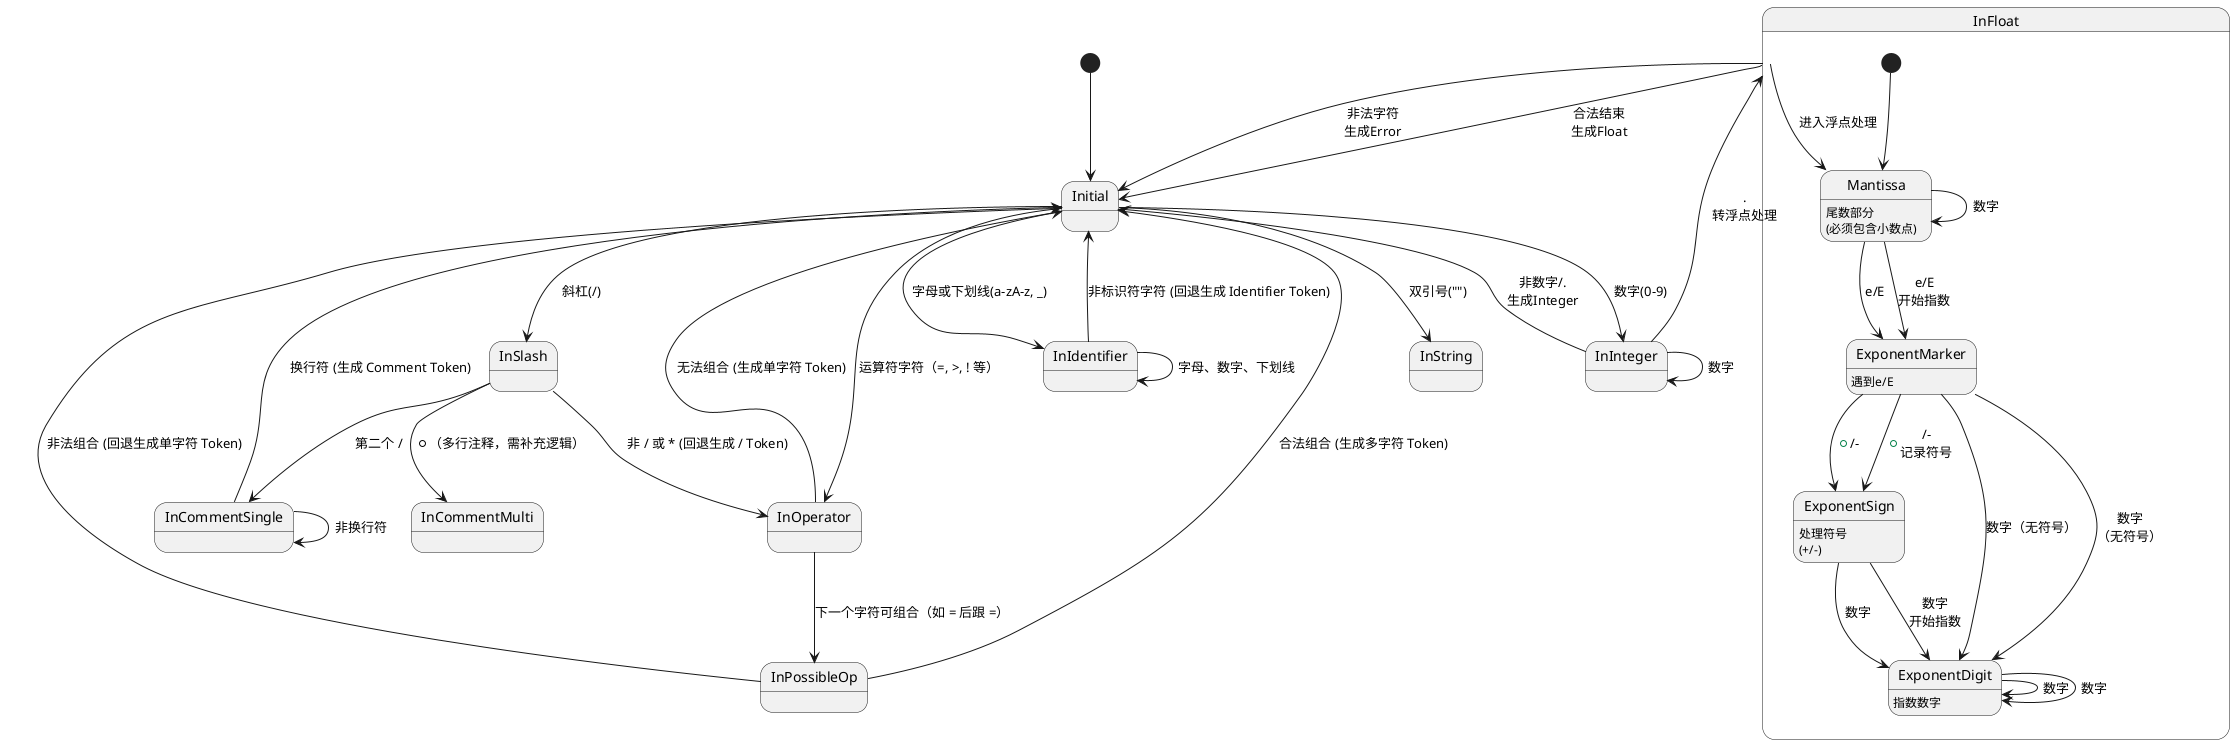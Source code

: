 @startuml

'=== 状态定义 ===
state Initial
state InInteger
state InFloat {
    state Mantissa : 尾数部分\n(必须包含小数点)
    state ExponentMarker : 遇到e/E
    state ExponentSign : 处理符号\n(+/-)
    state ExponentDigit : 指数数字
    [*] --> Mantissa
    Mantissa --> ExponentMarker : e/E
    ExponentMarker --> ExponentSign : +/-
    ExponentSign --> ExponentDigit : 数字
    ExponentMarker --> ExponentDigit : 数字（无符号）
    ExponentDigit --> ExponentDigit : 数字
}
state InIdentifier
state InSlash
state InOperator
state InPossibleOp
state InCommentSingle

'=== 初始状态转换 ===
[*] --> Initial
Initial --> InInteger: 数字(0-9)
Initial --> InIdentifier: 字母或下划线(a-zA-z, _)
Initial --> InSlash: 斜杠(/)
Initial --> InOperator: 运算符字符（=, >, ! 等）
Initial --> InString: 双引号("")

'=== 详细转换规则 ===
' 1. 数字处理
InInteger --> InInteger: 数字
InInteger --> InFloat: .\n转浮点处理
InInteger --> Initial: 非数字/.\n生成Integer

' 2. 浮点数处理
InFloat --> Mantissa: 进入浮点处理
Mantissa --> Mantissa: 数字
Mantissa --> ExponentMarker: e/E\n开始指数
ExponentMarker --> ExponentSign: +/-\n记录符号
ExponentSign --> ExponentDigit: 数字\n开始指数
ExponentMarker --> ExponentDigit: 数字\n（无符号）
ExponentDigit --> ExponentDigit: 数字
InFloat --> Initial: 合法结束\n生成Float
InFloat --> Initial: 非法字符\n生成Error

' 3. 标识符处理
InIdentifier --> InIdentifier: 字母、数字、下划线
InIdentifier --> Initial: 非标识符字符 (回退生成 Identifier Token)

' 4. 斜杠处理（注释或运算符）
InSlash --> InCommentSingle: 第二个 /
InSlash --> InOperator: 非 / 或 * (回退生成 / Token)
InSlash --> InCommentMulti: * （多行注释，需补充逻辑）

' 5. 单行注释处理
InCommentSingle --> InCommentSingle: 非换行符
InCommentSingle --> Initial: 换行符 (生成 Comment Token)

' 6. 运算符处理
InOperator --> InPossibleOp: 下一个字符可组合（如 = 后跟 =）
InOperator --> Initial: 无法组合 (生成单字符 Token)
InPossibleOp --> Initial: 合法组合 (生成多字符 Token)
InPossibleOp --> Initial: 非法组合 (回退生成单字符 Token)

@enduml
